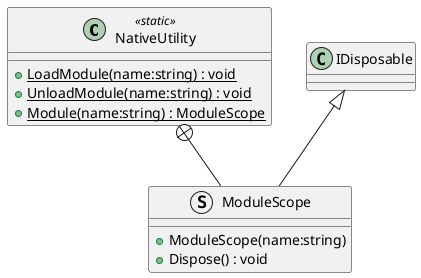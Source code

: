@startuml
class NativeUtility <<static>> {
    + {static} LoadModule(name:string) : void
    + {static} UnloadModule(name:string) : void
    + {static} Module(name:string) : ModuleScope
}
struct ModuleScope {
    + ModuleScope(name:string)
    + Dispose() : void
}
NativeUtility +-- ModuleScope
IDisposable <|-- ModuleScope
@enduml
